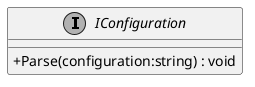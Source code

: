 @startuml
skinparam monochrome true
skinparam classAttributeIconSize 0

interface IConfiguration {
    + Parse(configuration:string) : void
}
@enduml

